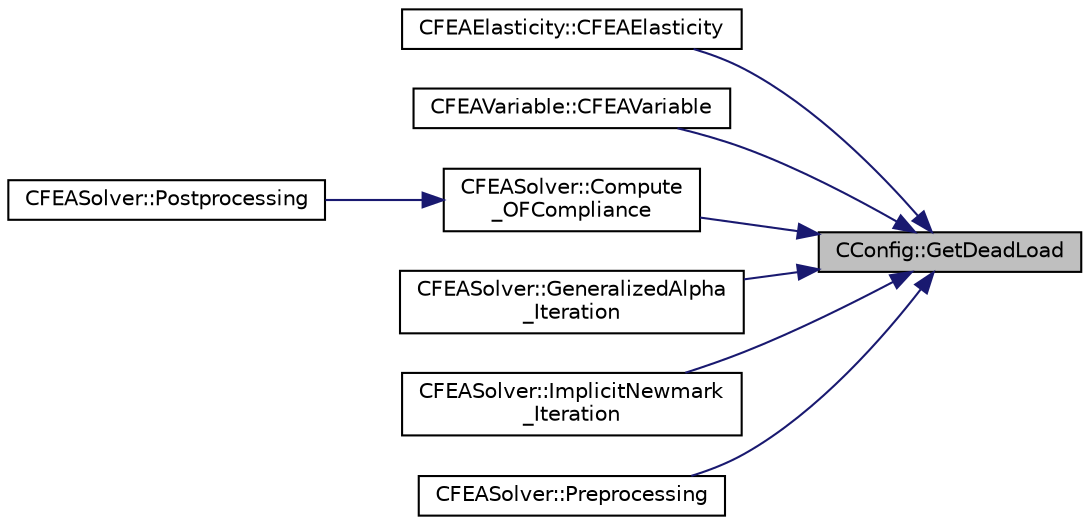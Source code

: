 digraph "CConfig::GetDeadLoad"
{
 // LATEX_PDF_SIZE
  edge [fontname="Helvetica",fontsize="10",labelfontname="Helvetica",labelfontsize="10"];
  node [fontname="Helvetica",fontsize="10",shape=record];
  rankdir="RL";
  Node1 [label="CConfig::GetDeadLoad",height=0.2,width=0.4,color="black", fillcolor="grey75", style="filled", fontcolor="black",tooltip="Decide whether to apply dead loads to the model."];
  Node1 -> Node2 [dir="back",color="midnightblue",fontsize="10",style="solid",fontname="Helvetica"];
  Node2 [label="CFEAElasticity::CFEAElasticity",height=0.2,width=0.4,color="black", fillcolor="white", style="filled",URL="$classCFEAElasticity.html#a0088de84f05e90911e4ef517e8523418",tooltip="Constructor of the class (overload)."];
  Node1 -> Node3 [dir="back",color="midnightblue",fontsize="10",style="solid",fontname="Helvetica"];
  Node3 [label="CFEAVariable::CFEAVariable",height=0.2,width=0.4,color="black", fillcolor="white", style="filled",URL="$classCFEAVariable.html#af903380be6b3b699751e694d896af2c1",tooltip="Constructor of the class."];
  Node1 -> Node4 [dir="back",color="midnightblue",fontsize="10",style="solid",fontname="Helvetica"];
  Node4 [label="CFEASolver::Compute\l_OFCompliance",height=0.2,width=0.4,color="black", fillcolor="white", style="filled",URL="$classCFEASolver.html#a42b75d47f3f793224f3b04c74fe3e4f1",tooltip="Compute the compliance objective function."];
  Node4 -> Node5 [dir="back",color="midnightblue",fontsize="10",style="solid",fontname="Helvetica"];
  Node5 [label="CFEASolver::Postprocessing",height=0.2,width=0.4,color="black", fillcolor="white", style="filled",URL="$classCFEASolver.html#ab4fa9086b598c5778c9c0403a5626d1b",tooltip="Postprocessing."];
  Node1 -> Node6 [dir="back",color="midnightblue",fontsize="10",style="solid",fontname="Helvetica"];
  Node6 [label="CFEASolver::GeneralizedAlpha\l_Iteration",height=0.2,width=0.4,color="black", fillcolor="white", style="filled",URL="$classCFEASolver.html#a703228b8706352d33f34cc0baf1f9b04",tooltip="Iterate using an implicit Generalized Alpha solver."];
  Node1 -> Node7 [dir="back",color="midnightblue",fontsize="10",style="solid",fontname="Helvetica"];
  Node7 [label="CFEASolver::ImplicitNewmark\l_Iteration",height=0.2,width=0.4,color="black", fillcolor="white", style="filled",URL="$classCFEASolver.html#a27e71a93f7f114cc8506f35c2ed957c3",tooltip="Iterate using an implicit Newmark solver."];
  Node1 -> Node8 [dir="back",color="midnightblue",fontsize="10",style="solid",fontname="Helvetica"];
  Node8 [label="CFEASolver::Preprocessing",height=0.2,width=0.4,color="black", fillcolor="white", style="filled",URL="$classCFEASolver.html#a353159e003821dae0668dcfe7281bd68",tooltip="Set residuals to zero."];
}
